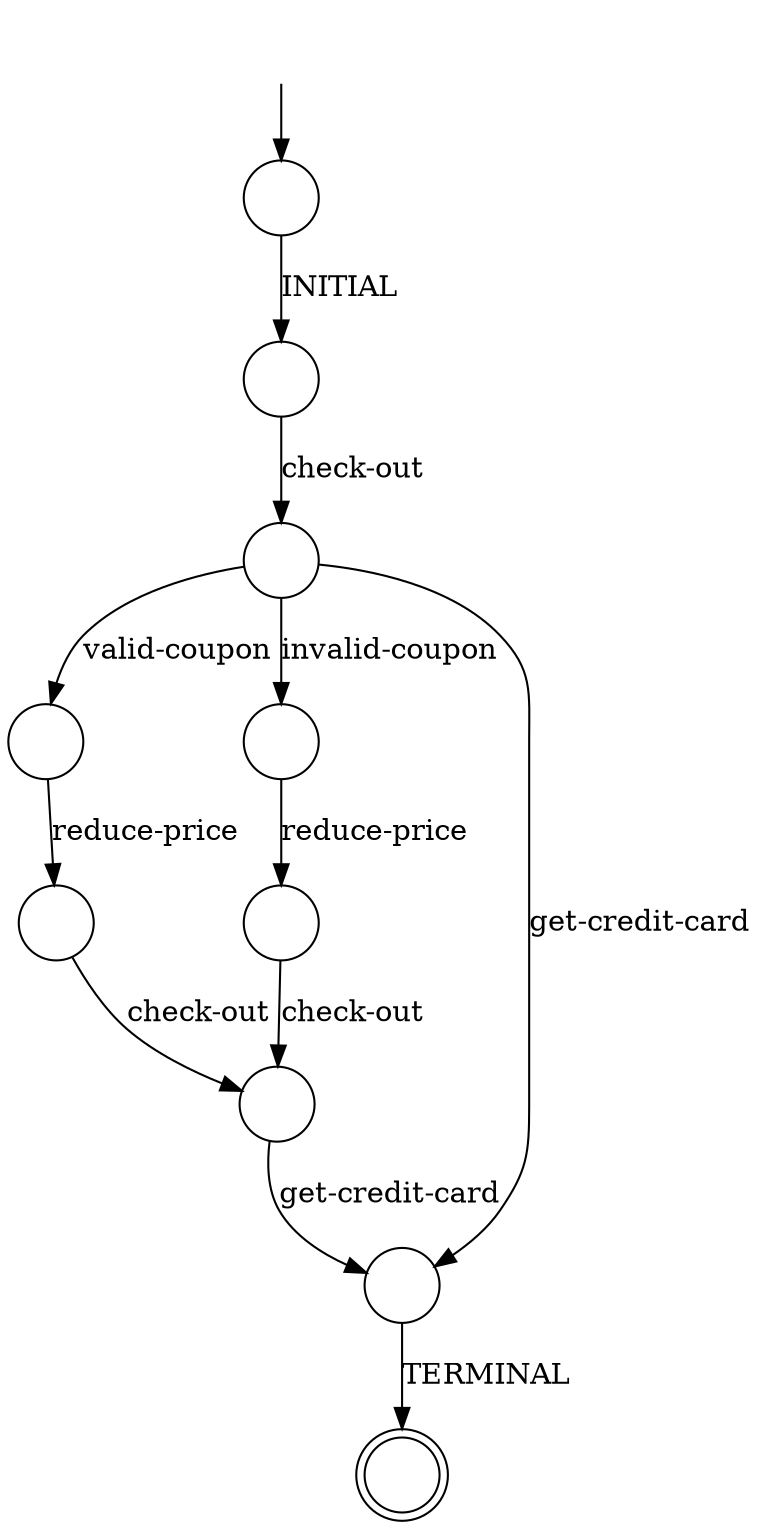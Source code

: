 digraph {
  0 [shape=doublecircle,label=""];
  1 [shape=circle,label=""];
  1 -> 8 [label="valid-coupon"]
  1 -> 2 [label="invalid-coupon"]
  1 -> 9 [label="get-credit-card"]
  2 [shape=circle,label=""];
  2 -> 6 [label="reduce-price"]
  3 [shape=circle,label=""];
  initial [shape=plaintext,label=""];
  initial -> 3
  3 -> 4 [label="INITIAL"]
  4 [shape=circle,label=""];
  4 -> 1 [label="check-out"]
  5 [shape=circle,label=""];
  5 -> 7 [label="check-out"]
  6 [shape=circle,label=""];
  6 -> 7 [label="check-out"]
  7 [shape=circle,label=""];
  7 -> 9 [label="get-credit-card"]
  8 [shape=circle,label=""];
  8 -> 5 [label="reduce-price"]
  9 [shape=circle,label=""];
  9 -> 0 [label="TERMINAL"]
}
